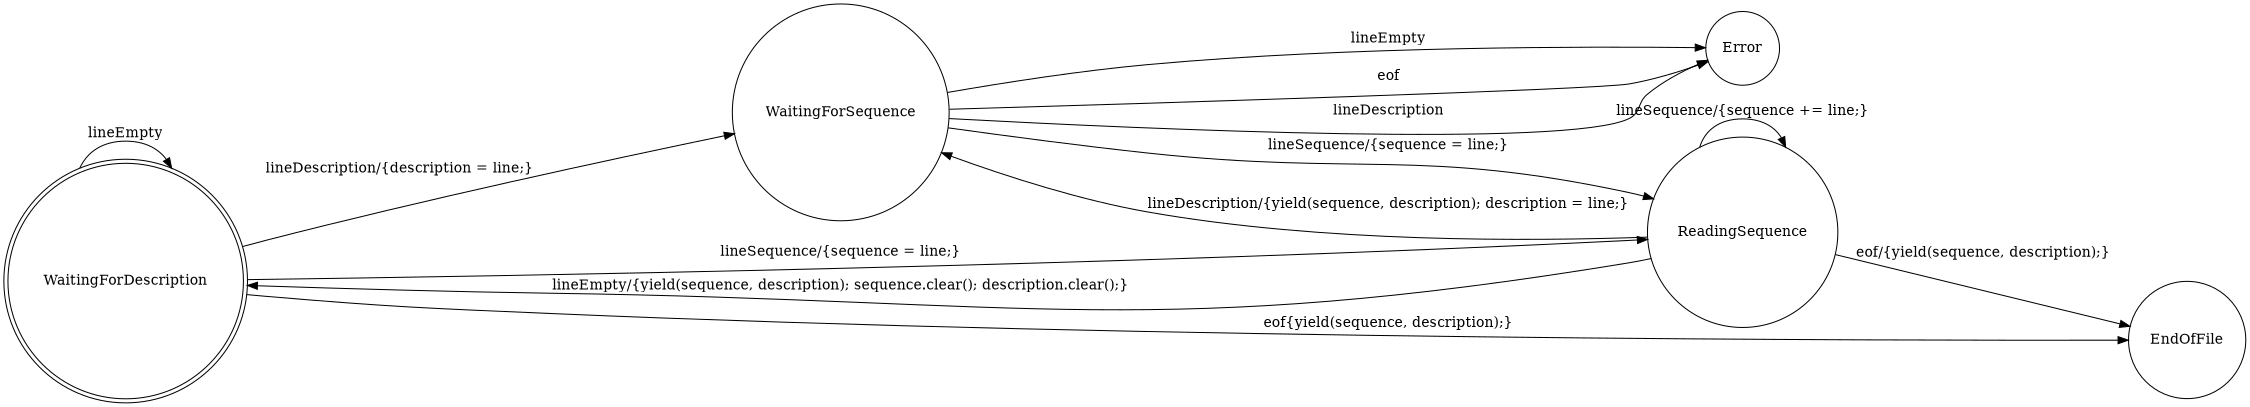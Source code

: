 digraph finite_state_machine {
	rankdir=LR;
	size="15"
	node [shape = doublecircle]; WaitingForDescription;
	node [shape = circle];

    WaitingForDescription -> WaitingForDescription      [ label = "lineEmpty" ];
	WaitingForDescription -> WaitingForSequence    [ label = "lineDescription/{description = line;}" ];
	WaitingForDescription -> ReadingSequence       [ label = "lineSequence/{sequence = line;}" ];
	WaitingForDescription -> EndOfFile             [ label = "eof{yield(sequence, description);}" ];

	WaitingForSequence    -> ReadingSequence       [ label = "lineSequence/{sequence = line;}" ];
	WaitingForSequence    -> Error                 [ label = "lineDescription" ];
	WaitingForSequence    -> Error                 [ label = "lineEmpty" ];
	WaitingForSequence    -> Error                 [ label = "eof" ];

	ReadingSequence       -> WaitingForDescription [ label = "lineEmpty/{yield(sequence, description); sequence.clear(); description.clear();}" ];
	ReadingSequence       -> ReadingSequence       [ label = "lineSequence/{sequence += line;}" ];
    ReadingSequence       -> WaitingForSequence    [ label = "lineDescription/{yield(sequence, description); description = line;}" ];
    ReadingSequence       -> EndOfFile             [ label = "eof/{yield(sequence, description);}" ];
}
